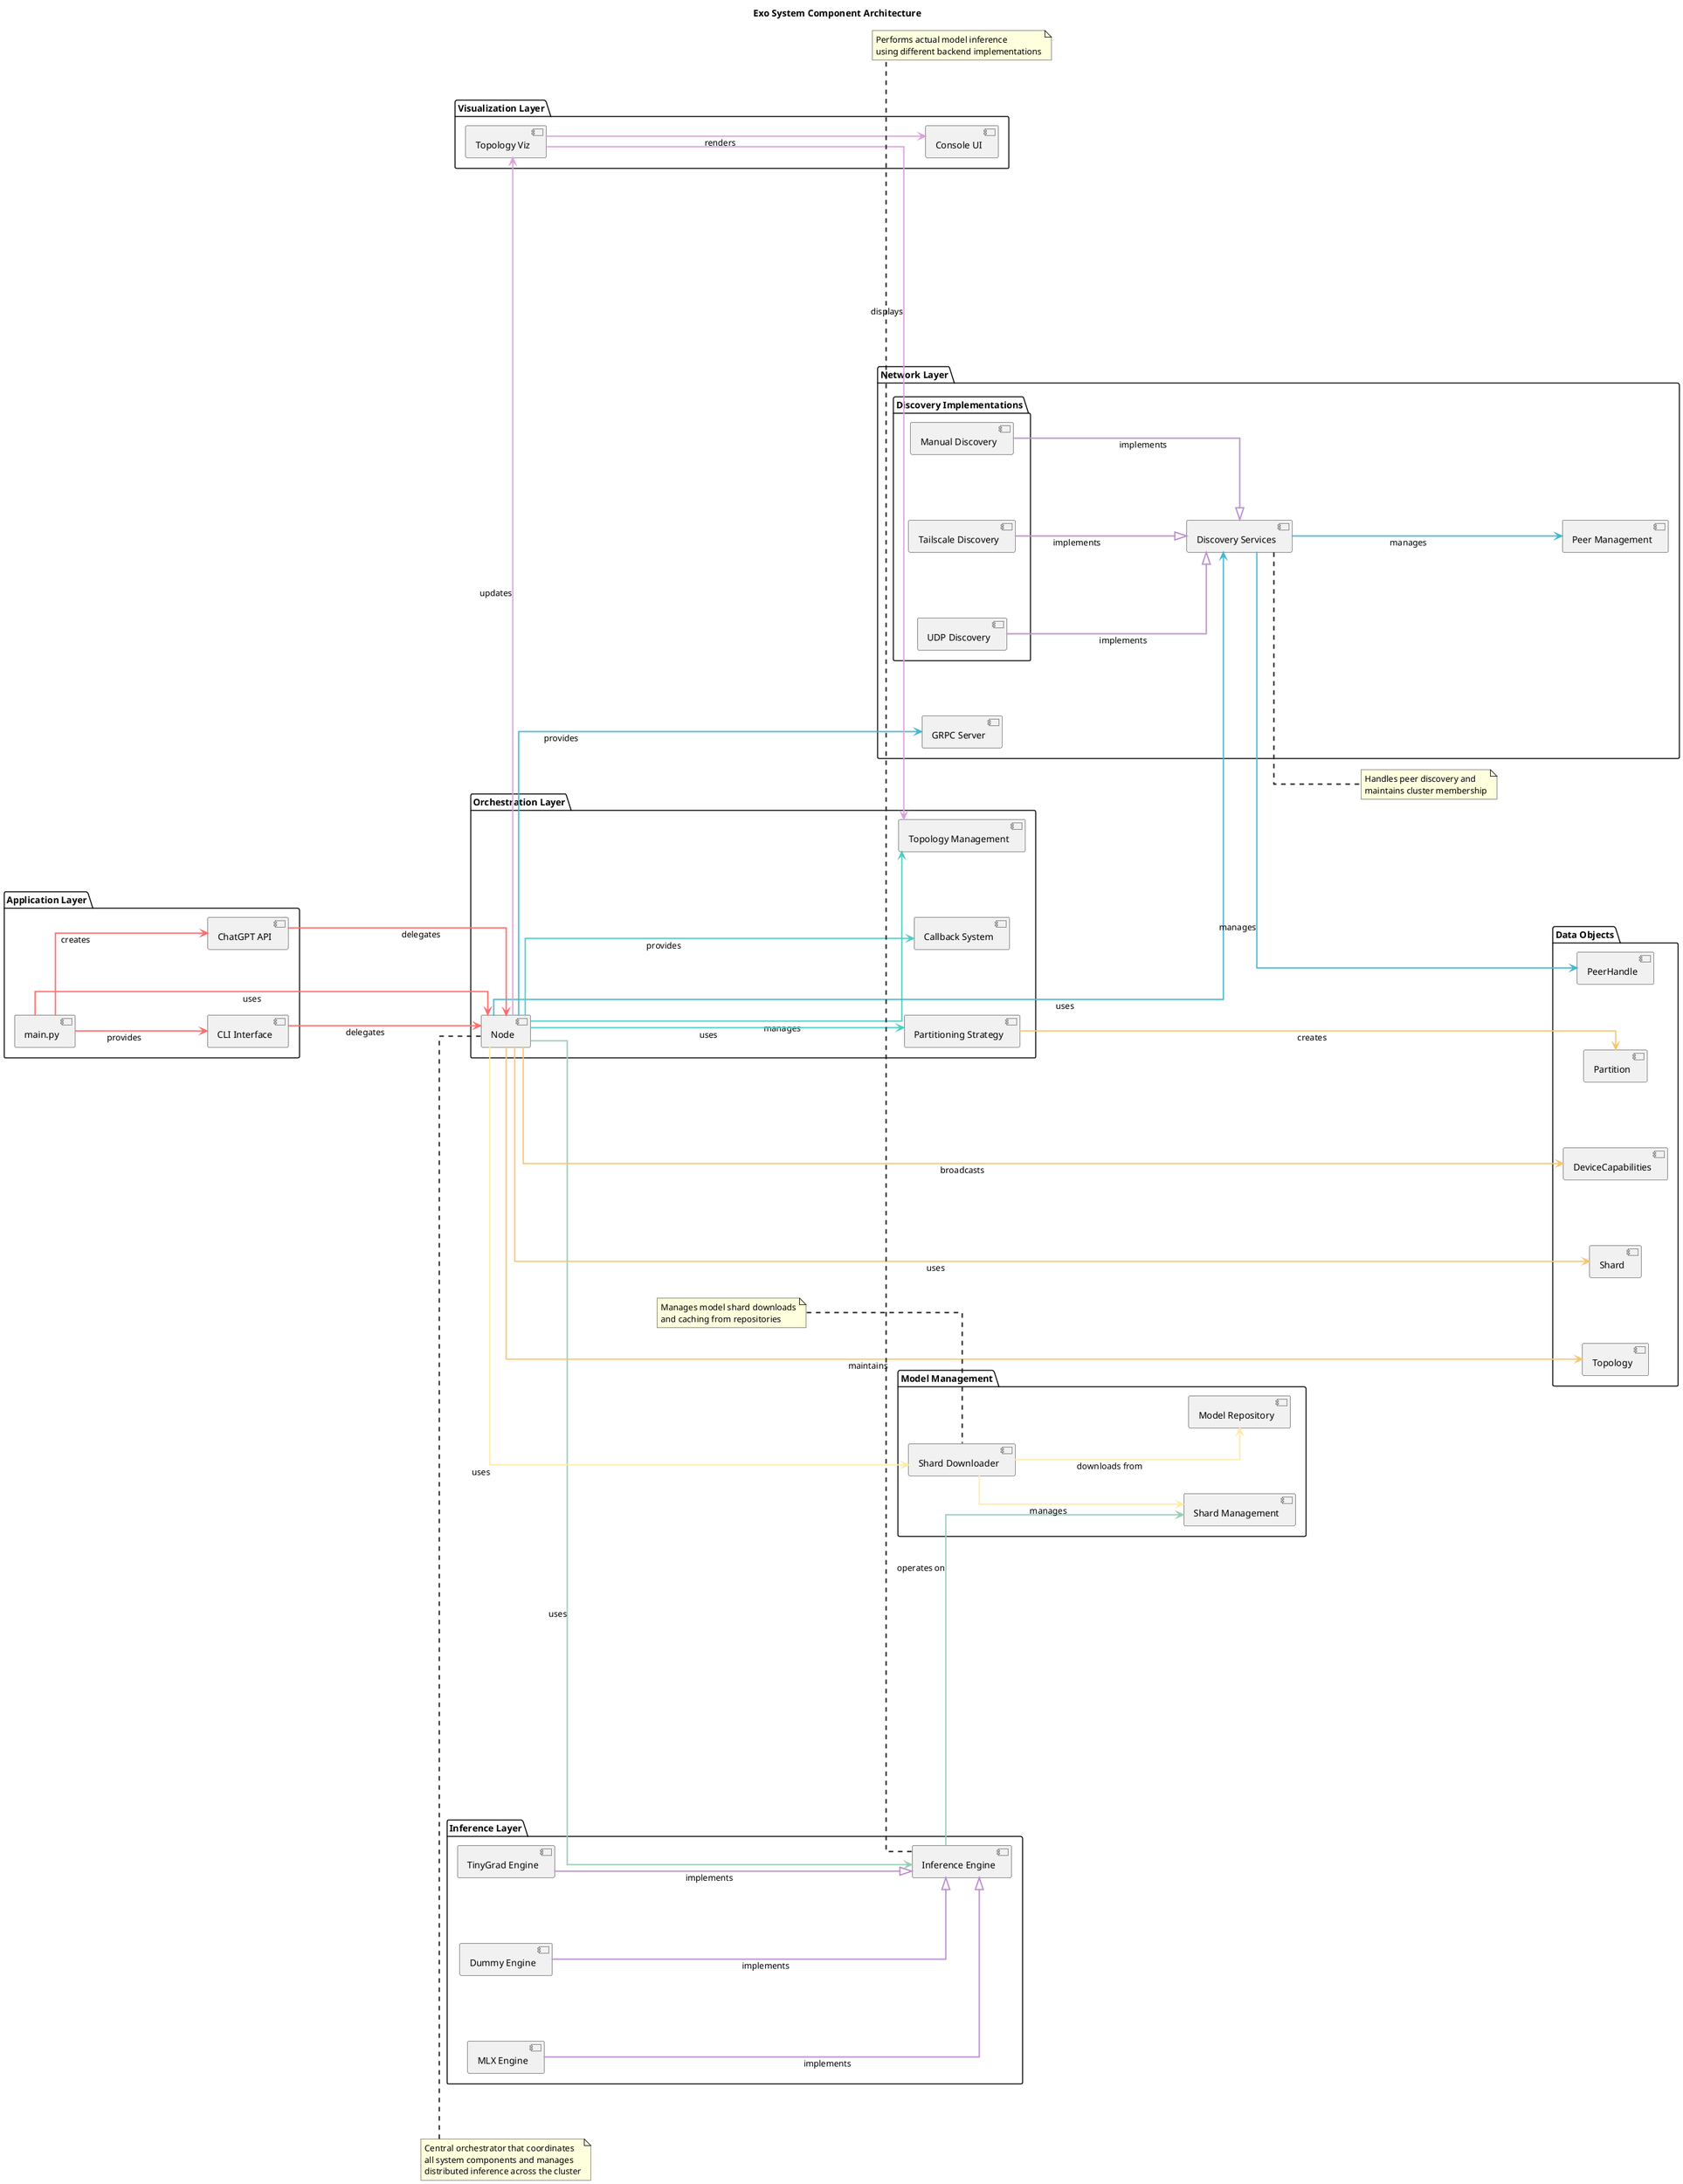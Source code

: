 @startuml
!define RECTANGLE class

' Color definitions for component relationships
!define APPLICATION_COLOR #FF6B6B
!define ORCHESTRATION_COLOR #4ECDC4
!define NETWORK_COLOR #45B7D1
!define INFERENCE_COLOR #96CEB4
!define MANAGEMENT_COLOR #FFEAA7
!define VISUALIZATION_COLOR #DDA0DD
!define DATA_COLOR #F8C471
!define IMPLEMENTATION_COLOR #BB8FCE

title Exo System Component Architecture

left to right direction

skinparam linetype ortho
skinparam nodesep 100
skinparam ranksep 100
skinparam ArrowThickness 2

package "Application Layer" {
  [main.py] as main
  [ChatGPT API] as api
  [CLI Interface] as cli
}

package "Orchestration Layer" {
  [Node] as node
  [Topology Management] as topology
  [Partitioning Strategy] as partitioning
  [Callback System] as callbacks
}

package "Network Layer" {
  [GRPC Server] as grpc_server
  [Discovery Services] as discovery
  [Peer Management] as peers
  
  package "Discovery Implementations" {
    [UDP Discovery] as udp
    [Tailscale Discovery] as tailscale
    [Manual Discovery] as manual
  }
}

package "Inference Layer" {
  [Inference Engine] as engine
  [MLX Engine] as mlx
  [TinyGrad Engine] as tinygrad
  [Dummy Engine] as dummy
}

package "Model Management" {
  [Shard Downloader] as downloader
  [Model Repository] as repository
  [Shard Management] as shards
}

package "Visualization Layer" {
  [Topology Viz] as viz
  [Console UI] as console
}

package "Data Objects" {
  [Shard] as shard_obj
  [Partition] as partition_obj
  [Topology] as topology_obj
  [DeviceCapabilities] as capabilities
  [PeerHandle] as peer_handle
}

' Layer Dependencies - Color coded by layer type
main -[APPLICATION_COLOR]--> node : uses
main -[APPLICATION_COLOR]--> api : creates
main -[APPLICATION_COLOR]--> cli : provides

api -[APPLICATION_COLOR]--> node : delegates
cli -[APPLICATION_COLOR]--> node : delegates

node -[ORCHESTRATION_COLOR]--> topology : manages
node -[ORCHESTRATION_COLOR]--> partitioning : uses
node -[NETWORK_COLOR]--> discovery : uses
node -[NETWORK_COLOR]--> grpc_server : provides
node -[INFERENCE_COLOR]--> engine : uses
node -[MANAGEMENT_COLOR]--> downloader : uses
node -[ORCHESTRATION_COLOR]--> callbacks : provides
node -[VISUALIZATION_COLOR]--> viz : updates

discovery -[NETWORK_COLOR]--> peers : manages
udp -[IMPLEMENTATION_COLOR]--|> discovery : implements
tailscale -[IMPLEMENTATION_COLOR]--|> discovery : implements
manual -[IMPLEMENTATION_COLOR]--|> discovery : implements

engine -[INFERENCE_COLOR]--> shards : operates on
mlx -[IMPLEMENTATION_COLOR]--|> engine : implements
tinygrad -[IMPLEMENTATION_COLOR]--|> engine : implements
dummy -[IMPLEMENTATION_COLOR]--|> engine : implements

downloader -[MANAGEMENT_COLOR]--> repository : downloads from
downloader -[MANAGEMENT_COLOR]--> shards : manages

viz -[VISUALIZATION_COLOR]--> topology : displays
viz -[VISUALIZATION_COLOR]--> console : renders

' Object Relationships - Data layer
partitioning -[DATA_COLOR]--> partition_obj : creates
node -[DATA_COLOR]--> shard_obj : uses
discovery -[NETWORK_COLOR]--> peer_handle : manages
node -[DATA_COLOR]--> topology_obj : maintains
node -[DATA_COLOR]--> capabilities : broadcasts

' Key Interactions
node -[hidden]-> discovery
node -[hidden]-> engine
node -[hidden]-> downloader

note top of node
	Central orchestrator that coordinates
	all system components and manages
	distributed inference across the cluster
end note

note right of discovery
	Handles peer discovery and
	maintains cluster membership
end note

note bottom of engine
	Performs actual model inference
	using different backend implementations
end note

note left of downloader
	Manages model shard downloads
	and caching from repositories
end note

@enduml